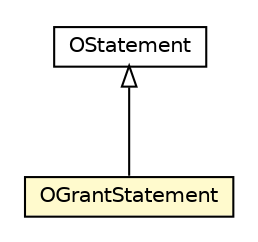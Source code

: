 #!/usr/local/bin/dot
#
# Class diagram 
# Generated by UMLGraph version R5_6-24-gf6e263 (http://www.umlgraph.org/)
#

digraph G {
	edge [fontname="Helvetica",fontsize=10,labelfontname="Helvetica",labelfontsize=10];
	node [fontname="Helvetica",fontsize=10,shape=plaintext];
	nodesep=0.25;
	ranksep=0.5;
	// com.orientechnologies.orient.core.sql.parser.OStatement
	c1833719 [label=<<table title="com.orientechnologies.orient.core.sql.parser.OStatement" border="0" cellborder="1" cellspacing="0" cellpadding="2" port="p" href="./OStatement.html">
		<tr><td><table border="0" cellspacing="0" cellpadding="1">
<tr><td align="center" balign="center"> OStatement </td></tr>
		</table></td></tr>
		</table>>, URL="./OStatement.html", fontname="Helvetica", fontcolor="black", fontsize=10.0];
	// com.orientechnologies.orient.core.sql.parser.OGrantStatement
	c1833777 [label=<<table title="com.orientechnologies.orient.core.sql.parser.OGrantStatement" border="0" cellborder="1" cellspacing="0" cellpadding="2" port="p" bgcolor="lemonChiffon" href="./OGrantStatement.html">
		<tr><td><table border="0" cellspacing="0" cellpadding="1">
<tr><td align="center" balign="center"> OGrantStatement </td></tr>
		</table></td></tr>
		</table>>, URL="./OGrantStatement.html", fontname="Helvetica", fontcolor="black", fontsize=10.0];
	//com.orientechnologies.orient.core.sql.parser.OGrantStatement extends com.orientechnologies.orient.core.sql.parser.OStatement
	c1833719:p -> c1833777:p [dir=back,arrowtail=empty];
}

